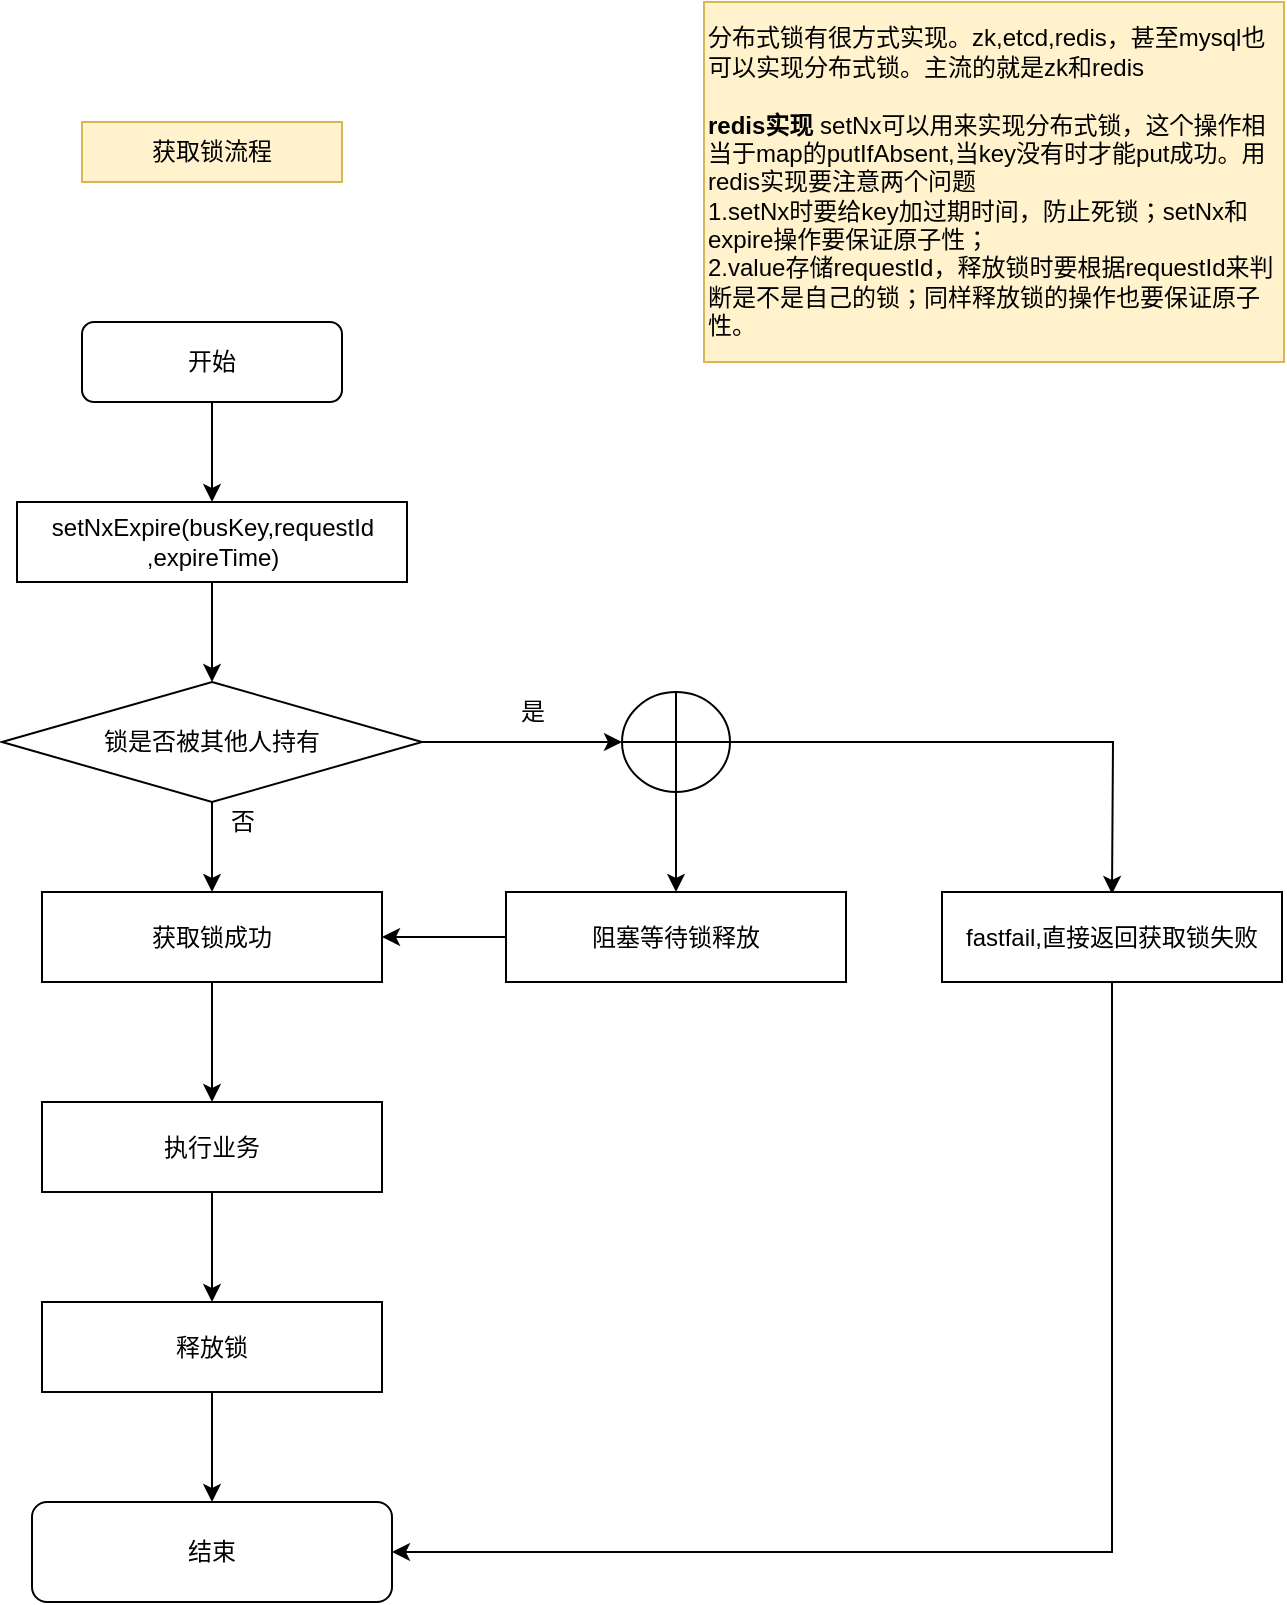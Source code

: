 <mxfile version="16.1.2" type="device"><diagram id="YgcqqH5NXT8StfI85vXe" name="第 1 页"><mxGraphModel dx="1104" dy="680" grid="1" gridSize="10" guides="1" tooltips="1" connect="1" arrows="1" fold="1" page="1" pageScale="1" pageWidth="827" pageHeight="1169" math="0" shadow="0"><root><mxCell id="0"/><mxCell id="1" parent="0"/><mxCell id="ylY42IwPgr-lgCHoG4zE-7" style="edgeStyle=orthogonalEdgeStyle;rounded=0;orthogonalLoop=1;jettySize=auto;html=1;exitX=0.5;exitY=1;exitDx=0;exitDy=0;entryX=0.5;entryY=0;entryDx=0;entryDy=0;" edge="1" parent="1" source="ylY42IwPgr-lgCHoG4zE-1" target="ylY42IwPgr-lgCHoG4zE-6"><mxGeometry relative="1" as="geometry"/></mxCell><mxCell id="ylY42IwPgr-lgCHoG4zE-1" value="setNxExpire(busKey,requestId&lt;br&gt;,expireTime)" style="rounded=0;whiteSpace=wrap;html=1;" vertex="1" parent="1"><mxGeometry x="77.5" y="360" width="195" height="40" as="geometry"/></mxCell><mxCell id="ylY42IwPgr-lgCHoG4zE-4" style="edgeStyle=orthogonalEdgeStyle;rounded=0;orthogonalLoop=1;jettySize=auto;html=1;exitX=0.5;exitY=1;exitDx=0;exitDy=0;entryX=0.5;entryY=0;entryDx=0;entryDy=0;" edge="1" parent="1" source="ylY42IwPgr-lgCHoG4zE-2" target="ylY42IwPgr-lgCHoG4zE-1"><mxGeometry relative="1" as="geometry"/></mxCell><mxCell id="ylY42IwPgr-lgCHoG4zE-2" value="开始" style="rounded=1;whiteSpace=wrap;html=1;" vertex="1" parent="1"><mxGeometry x="110" y="270" width="130" height="40" as="geometry"/></mxCell><mxCell id="ylY42IwPgr-lgCHoG4zE-3" value="获取锁流程" style="text;html=1;strokeColor=#d6b656;fillColor=#fff2cc;align=center;verticalAlign=middle;whiteSpace=wrap;rounded=0;" vertex="1" parent="1"><mxGeometry x="110" y="170" width="130" height="30" as="geometry"/></mxCell><mxCell id="ylY42IwPgr-lgCHoG4zE-9" style="edgeStyle=orthogonalEdgeStyle;rounded=0;orthogonalLoop=1;jettySize=auto;html=1;exitX=0.5;exitY=1;exitDx=0;exitDy=0;entryX=0.5;entryY=0;entryDx=0;entryDy=0;" edge="1" parent="1" source="ylY42IwPgr-lgCHoG4zE-6" target="ylY42IwPgr-lgCHoG4zE-8"><mxGeometry relative="1" as="geometry"/></mxCell><mxCell id="ylY42IwPgr-lgCHoG4zE-15" style="edgeStyle=orthogonalEdgeStyle;rounded=0;orthogonalLoop=1;jettySize=auto;html=1;exitX=1;exitY=0.5;exitDx=0;exitDy=0;" edge="1" parent="1" source="ylY42IwPgr-lgCHoG4zE-6"><mxGeometry relative="1" as="geometry"><mxPoint x="380" y="480" as="targetPoint"/></mxGeometry></mxCell><mxCell id="ylY42IwPgr-lgCHoG4zE-6" value="锁是否被其他人持有" style="rhombus;whiteSpace=wrap;html=1;" vertex="1" parent="1"><mxGeometry x="70" y="450" width="210" height="60" as="geometry"/></mxCell><mxCell id="ylY42IwPgr-lgCHoG4zE-12" style="edgeStyle=orthogonalEdgeStyle;rounded=0;orthogonalLoop=1;jettySize=auto;html=1;exitX=0.5;exitY=1;exitDx=0;exitDy=0;" edge="1" parent="1" source="ylY42IwPgr-lgCHoG4zE-8" target="ylY42IwPgr-lgCHoG4zE-10"><mxGeometry relative="1" as="geometry"/></mxCell><mxCell id="ylY42IwPgr-lgCHoG4zE-8" value="获取锁成功" style="rounded=0;whiteSpace=wrap;html=1;" vertex="1" parent="1"><mxGeometry x="90" y="555" width="170" height="45" as="geometry"/></mxCell><mxCell id="ylY42IwPgr-lgCHoG4zE-14" style="edgeStyle=orthogonalEdgeStyle;rounded=0;orthogonalLoop=1;jettySize=auto;html=1;exitX=0.5;exitY=1;exitDx=0;exitDy=0;" edge="1" parent="1" source="ylY42IwPgr-lgCHoG4zE-10" target="ylY42IwPgr-lgCHoG4zE-13"><mxGeometry relative="1" as="geometry"/></mxCell><mxCell id="ylY42IwPgr-lgCHoG4zE-10" value="执行业务" style="rounded=0;whiteSpace=wrap;html=1;" vertex="1" parent="1"><mxGeometry x="90" y="660" width="170" height="45" as="geometry"/></mxCell><mxCell id="ylY42IwPgr-lgCHoG4zE-11" value="否" style="text;html=1;align=center;verticalAlign=middle;resizable=0;points=[];autosize=1;strokeColor=none;fillColor=none;" vertex="1" parent="1"><mxGeometry x="175" y="510" width="30" height="20" as="geometry"/></mxCell><mxCell id="ylY42IwPgr-lgCHoG4zE-23" style="edgeStyle=orthogonalEdgeStyle;rounded=0;orthogonalLoop=1;jettySize=auto;html=1;exitX=0.5;exitY=1;exitDx=0;exitDy=0;" edge="1" parent="1" source="ylY42IwPgr-lgCHoG4zE-13" target="ylY42IwPgr-lgCHoG4zE-22"><mxGeometry relative="1" as="geometry"/></mxCell><mxCell id="ylY42IwPgr-lgCHoG4zE-13" value="释放锁" style="rounded=0;whiteSpace=wrap;html=1;" vertex="1" parent="1"><mxGeometry x="90" y="760" width="170" height="45" as="geometry"/></mxCell><mxCell id="ylY42IwPgr-lgCHoG4zE-26" style="edgeStyle=orthogonalEdgeStyle;rounded=0;orthogonalLoop=1;jettySize=auto;html=1;exitX=0;exitY=0.5;exitDx=0;exitDy=0;entryX=1;entryY=0.5;entryDx=0;entryDy=0;" edge="1" parent="1" source="ylY42IwPgr-lgCHoG4zE-16" target="ylY42IwPgr-lgCHoG4zE-8"><mxGeometry relative="1" as="geometry"/></mxCell><mxCell id="ylY42IwPgr-lgCHoG4zE-16" value="阻塞等待锁释放" style="rounded=0;whiteSpace=wrap;html=1;" vertex="1" parent="1"><mxGeometry x="322" y="555" width="170" height="45" as="geometry"/></mxCell><mxCell id="ylY42IwPgr-lgCHoG4zE-18" style="edgeStyle=orthogonalEdgeStyle;rounded=0;orthogonalLoop=1;jettySize=auto;html=1;exitX=0.5;exitY=1;exitDx=0;exitDy=0;entryX=0.5;entryY=0;entryDx=0;entryDy=0;" edge="1" parent="1" source="ylY42IwPgr-lgCHoG4zE-17" target="ylY42IwPgr-lgCHoG4zE-16"><mxGeometry relative="1" as="geometry"/></mxCell><mxCell id="ylY42IwPgr-lgCHoG4zE-19" style="edgeStyle=orthogonalEdgeStyle;rounded=0;orthogonalLoop=1;jettySize=auto;html=1;exitX=1;exitY=0.5;exitDx=0;exitDy=0;" edge="1" parent="1" source="ylY42IwPgr-lgCHoG4zE-17"><mxGeometry relative="1" as="geometry"><mxPoint x="625" y="556" as="targetPoint"/></mxGeometry></mxCell><mxCell id="ylY42IwPgr-lgCHoG4zE-17" value="" style="shape=orEllipse;perimeter=ellipsePerimeter;whiteSpace=wrap;html=1;backgroundOutline=1;" vertex="1" parent="1"><mxGeometry x="380" y="455" width="54" height="50" as="geometry"/></mxCell><mxCell id="ylY42IwPgr-lgCHoG4zE-28" style="edgeStyle=orthogonalEdgeStyle;rounded=0;orthogonalLoop=1;jettySize=auto;html=1;exitX=0.5;exitY=1;exitDx=0;exitDy=0;entryX=1;entryY=0.5;entryDx=0;entryDy=0;" edge="1" parent="1" source="ylY42IwPgr-lgCHoG4zE-20" target="ylY42IwPgr-lgCHoG4zE-22"><mxGeometry relative="1" as="geometry"/></mxCell><mxCell id="ylY42IwPgr-lgCHoG4zE-20" value="fastfail,直接返回获取锁失败" style="rounded=0;whiteSpace=wrap;html=1;" vertex="1" parent="1"><mxGeometry x="540" y="555" width="170" height="45" as="geometry"/></mxCell><mxCell id="ylY42IwPgr-lgCHoG4zE-22" value="结束" style="rounded=1;whiteSpace=wrap;html=1;" vertex="1" parent="1"><mxGeometry x="85" y="860" width="180" height="50" as="geometry"/></mxCell><mxCell id="ylY42IwPgr-lgCHoG4zE-27" value="是" style="text;html=1;align=center;verticalAlign=middle;resizable=0;points=[];autosize=1;strokeColor=none;fillColor=none;" vertex="1" parent="1"><mxGeometry x="320" y="455" width="30" height="20" as="geometry"/></mxCell><mxCell id="ylY42IwPgr-lgCHoG4zE-29" value="分布式锁有很方式实现。zk,etcd,redis，甚至mysql也可以实现分布式锁。主流的就是zk和redis&lt;br&gt;&lt;br&gt;&lt;b&gt;redis实现&amp;nbsp;&lt;/b&gt;setNx可以用来实现分布式锁，这个操作相当于map的putIfAbsent,当key没有时才能put成功。用redis实现要注意两个问题&lt;br&gt;1.setNx时要给key加过期时间，防止死锁；setNx和expire操作要保证原子性；&lt;br&gt;2.value存储requestId，释放锁时要根据requestId来判断是不是自己的锁；同样释放锁的操作也要保证原子性。" style="text;html=1;strokeColor=#d6b656;fillColor=#fff2cc;align=left;verticalAlign=middle;whiteSpace=wrap;rounded=0;" vertex="1" parent="1"><mxGeometry x="421" y="110" width="290" height="180" as="geometry"/></mxCell></root></mxGraphModel></diagram></mxfile>